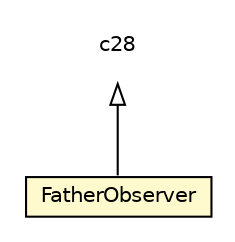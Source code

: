 #!/usr/local/bin/dot
#
# Class diagram 
# Generated by UMLGraph version R5_6_6-8-g8d7759 (http://www.umlgraph.org/)
#

digraph G {
	edge [fontname="Helvetica",fontsize=10,labelfontname="Helvetica",labelfontsize=10];
	node [fontname="Helvetica",fontsize=10,shape=plaintext];
	nodesep=0.25;
	ranksep=0.5;
	// org.dayatang.observer.domain.FatherObserver
	c25 [label=<<table title="org.dayatang.observer.domain.FatherObserver" border="0" cellborder="1" cellspacing="0" cellpadding="2" port="p" bgcolor="lemonChiffon" href="./FatherObserver.html">
		<tr><td><table border="0" cellspacing="0" cellpadding="1">
<tr><td align="center" balign="center"> FatherObserver </td></tr>
		</table></td></tr>
		</table>>, URL="./FatherObserver.html", fontname="Helvetica", fontcolor="black", fontsize=10.0];
	//org.dayatang.observer.domain.FatherObserver extends <any>
	c28:p -> c25:p [dir=back,arrowtail=empty];
}

